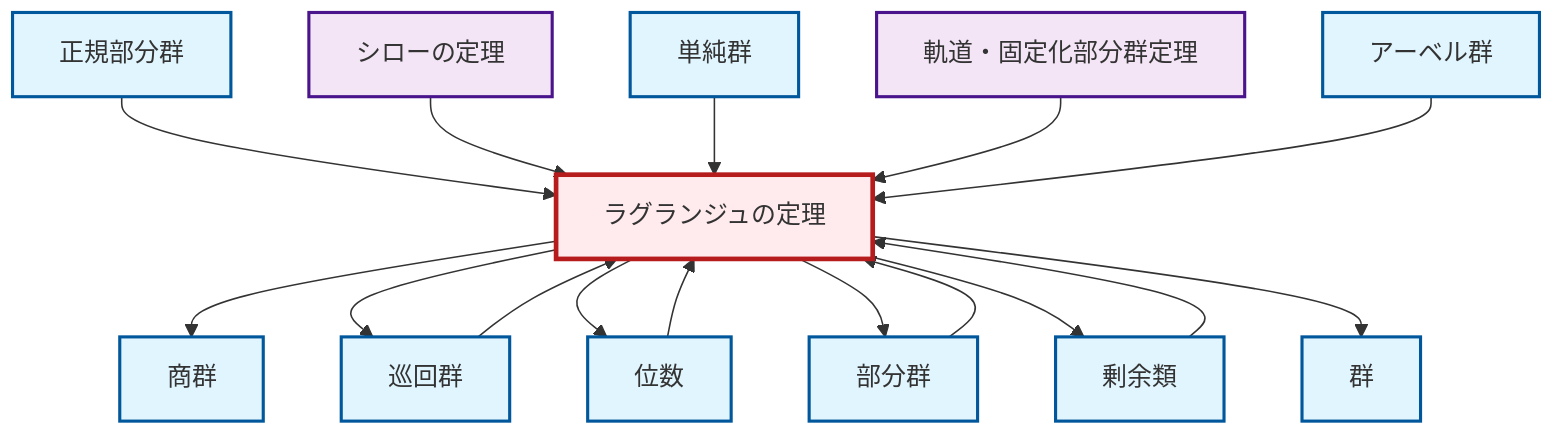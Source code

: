 graph TD
    classDef definition fill:#e1f5fe,stroke:#01579b,stroke-width:2px
    classDef theorem fill:#f3e5f5,stroke:#4a148c,stroke-width:2px
    classDef axiom fill:#fff3e0,stroke:#e65100,stroke-width:2px
    classDef example fill:#e8f5e9,stroke:#1b5e20,stroke-width:2px
    classDef current fill:#ffebee,stroke:#b71c1c,stroke-width:3px
    def-normal-subgroup["正規部分群"]:::definition
    thm-orbit-stabilizer["軌道・固定化部分群定理"]:::theorem
    def-coset["剰余類"]:::definition
    def-subgroup["部分群"]:::definition
    def-cyclic-group["巡回群"]:::definition
    def-abelian-group["アーベル群"]:::definition
    thm-lagrange["ラグランジュの定理"]:::theorem
    thm-sylow["シローの定理"]:::theorem
    def-simple-group["単純群"]:::definition
    def-order["位数"]:::definition
    def-group["群"]:::definition
    def-quotient-group["商群"]:::definition
    def-normal-subgroup --> thm-lagrange
    thm-lagrange --> def-quotient-group
    def-coset --> thm-lagrange
    thm-lagrange --> def-cyclic-group
    thm-lagrange --> def-order
    thm-sylow --> thm-lagrange
    def-simple-group --> thm-lagrange
    thm-orbit-stabilizer --> thm-lagrange
    def-subgroup --> thm-lagrange
    def-abelian-group --> thm-lagrange
    def-order --> thm-lagrange
    thm-lagrange --> def-subgroup
    def-cyclic-group --> thm-lagrange
    thm-lagrange --> def-coset
    thm-lagrange --> def-group
    class thm-lagrange current